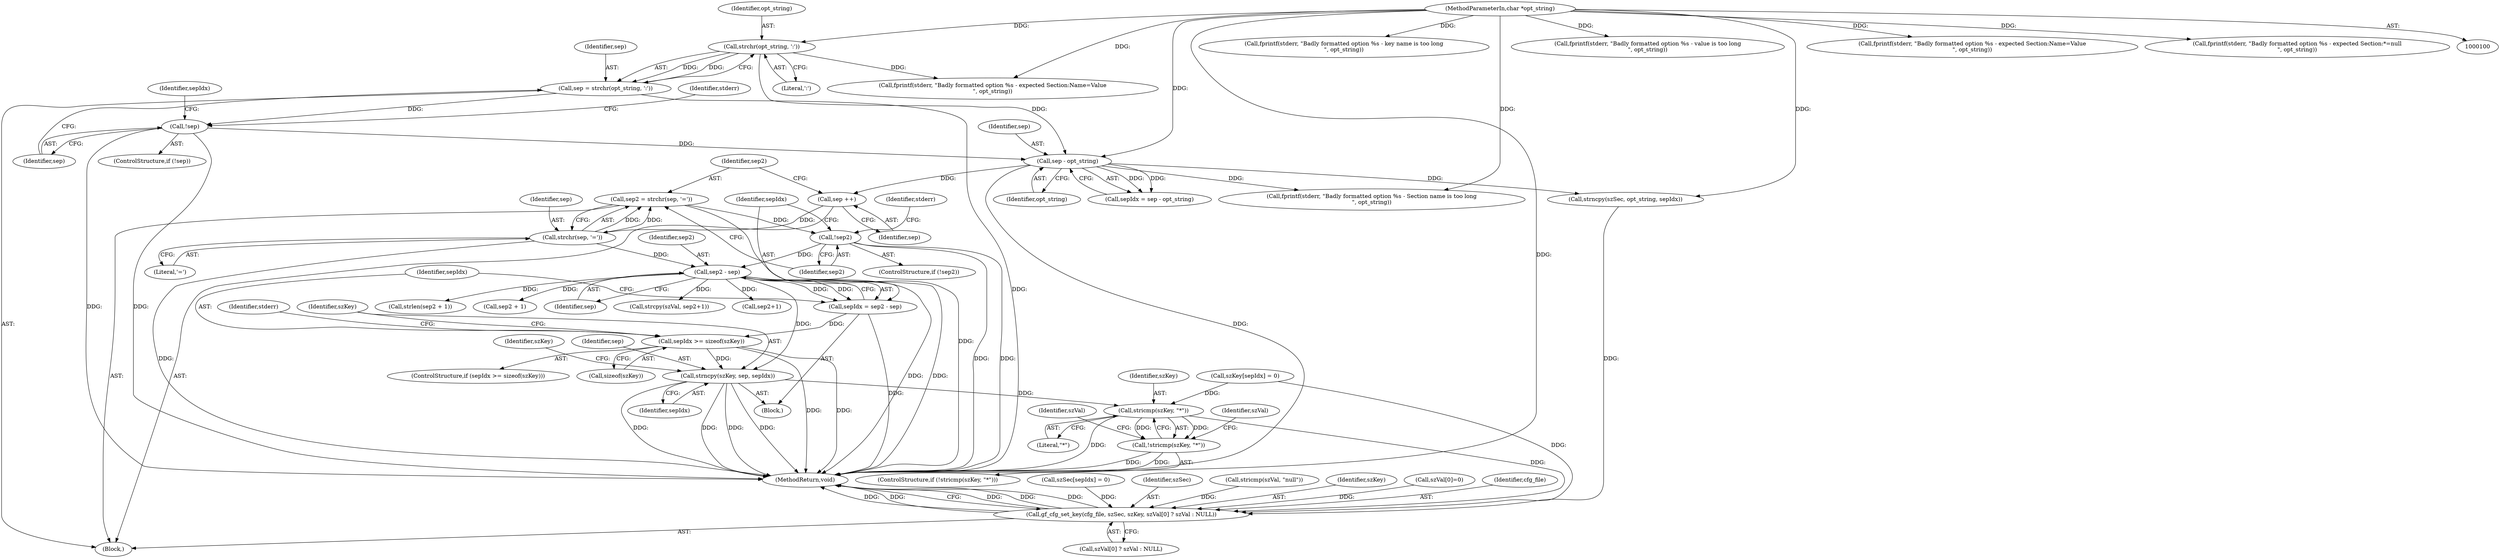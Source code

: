digraph "0_gpac_35ab4475a7df9b2a4bcab235e379c0c3ec543658_2@API" {
"1000173" [label="(Call,sepIdx >= sizeof(szKey))"];
"1000167" [label="(Call,sepIdx = sep2 - sep)"];
"1000169" [label="(Call,sep2 - sep)"];
"1000157" [label="(Call,!sep2)"];
"1000151" [label="(Call,sep2 = strchr(sep, '='))"];
"1000153" [label="(Call,strchr(sep, '='))"];
"1000149" [label="(Call,sep ++)"];
"1000126" [label="(Call,sep - opt_string)"];
"1000114" [label="(Call,!sep)"];
"1000108" [label="(Call,sep = strchr(opt_string, ':'))"];
"1000110" [label="(Call,strchr(opt_string, ':'))"];
"1000101" [label="(MethodParameterIn,char *opt_string)"];
"1000183" [label="(Call,strncpy(szKey, sep, sepIdx))"];
"1000213" [label="(Call,stricmp(szKey, \"*\"))"];
"1000212" [label="(Call,!stricmp(szKey, \"*\"))"];
"1000242" [label="(Call,gf_cfg_set_key(cfg_file, szSec, szKey, szVal[0] ? szVal : NULL))"];
"1000173" [label="(Call,sepIdx >= sizeof(szKey))"];
"1000161" [label="(Identifier,stderr)"];
"1000124" [label="(Call,sepIdx = sep - opt_string)"];
"1000194" [label="(Call,strlen(sep2 + 1))"];
"1000156" [label="(ControlStructure,if (!sep2))"];
"1000114" [label="(Call,!sep)"];
"1000128" [label="(Identifier,opt_string)"];
"1000168" [label="(Identifier,sepIdx)"];
"1000150" [label="(Identifier,sep)"];
"1000186" [label="(Identifier,sepIdx)"];
"1000252" [label="(MethodReturn,void)"];
"1000184" [label="(Identifier,szKey)"];
"1000118" [label="(Identifier,stderr)"];
"1000195" [label="(Call,sep2 + 1)"];
"1000152" [label="(Identifier,sep2)"];
"1000155" [label="(Literal,'=')"];
"1000115" [label="(Identifier,sep)"];
"1000125" [label="(Identifier,sepIdx)"];
"1000212" [label="(Call,!stricmp(szKey, \"*\"))"];
"1000174" [label="(Identifier,sepIdx)"];
"1000140" [label="(Call,strncpy(szSec, opt_string, sepIdx))"];
"1000110" [label="(Call,strchr(opt_string, ':'))"];
"1000187" [label="(Call,szKey[sepIdx] = 0)"];
"1000219" [label="(Identifier,szVal)"];
"1000211" [label="(ControlStructure,if (!stricmp(szKey, \"*\")))"];
"1000171" [label="(Identifier,sep)"];
"1000234" [label="(Identifier,szVal)"];
"1000214" [label="(Identifier,szKey)"];
"1000157" [label="(Call,!sep2)"];
"1000183" [label="(Call,strncpy(szKey, sep, sepIdx))"];
"1000127" [label="(Identifier,sep)"];
"1000126" [label="(Call,sep - opt_string)"];
"1000108" [label="(Call,sep = strchr(opt_string, ':'))"];
"1000178" [label="(Call,fprintf(stderr, \"Badly formatted option %s - key name is too long\n\", opt_string))"];
"1000144" [label="(Call,szSec[sepIdx] = 0)"];
"1000201" [label="(Call,fprintf(stderr, \"Badly formatted option %s - value is too long\n\", opt_string))"];
"1000117" [label="(Call,fprintf(stderr, \"Badly formatted option %s - expected Section:Name=Value\n\", opt_string))"];
"1000244" [label="(Identifier,szSec)"];
"1000189" [label="(Identifier,szKey)"];
"1000213" [label="(Call,stricmp(szKey, \"*\"))"];
"1000233" [label="(Call,stricmp(szVal, \"null\"))"];
"1000170" [label="(Identifier,sep2)"];
"1000135" [label="(Call,fprintf(stderr, \"Badly formatted option %s - Section name is too long\n\", opt_string))"];
"1000112" [label="(Literal,':')"];
"1000111" [label="(Identifier,opt_string)"];
"1000101" [label="(MethodParameterIn,char *opt_string)"];
"1000245" [label="(Identifier,szKey)"];
"1000242" [label="(Call,gf_cfg_set_key(cfg_file, szSec, szKey, szVal[0] ? szVal : NULL))"];
"1000215" [label="(Literal,\"*\")"];
"1000237" [label="(Call,szVal[0]=0)"];
"1000206" [label="(Call,strcpy(szVal, sep2+1))"];
"1000175" [label="(Call,sizeof(szKey))"];
"1000158" [label="(Identifier,sep2)"];
"1000102" [label="(Block,)"];
"1000153" [label="(Call,strchr(sep, '='))"];
"1000149" [label="(Call,sep ++)"];
"1000113" [label="(ControlStructure,if (!sep))"];
"1000109" [label="(Identifier,sep)"];
"1000243" [label="(Identifier,cfg_file)"];
"1000154" [label="(Identifier,sep)"];
"1000208" [label="(Call,sep2+1)"];
"1000172" [label="(ControlStructure,if (sepIdx >= sizeof(szKey)))"];
"1000160" [label="(Call,fprintf(stderr, \"Badly formatted option %s - expected Section:Name=Value\n\", opt_string))"];
"1000179" [label="(Identifier,stderr)"];
"1000246" [label="(Call,szVal[0] ? szVal : NULL)"];
"1000222" [label="(Call,fprintf(stderr, \"Badly formatted option %s - expected Section:*=null\n\", opt_string))"];
"1000167" [label="(Call,sepIdx = sep2 - sep)"];
"1000185" [label="(Identifier,sep)"];
"1000151" [label="(Call,sep2 = strchr(sep, '='))"];
"1000169" [label="(Call,sep2 - sep)"];
"1000165" [label="(Block,)"];
"1000173" -> "1000172"  [label="AST: "];
"1000173" -> "1000175"  [label="CFG: "];
"1000174" -> "1000173"  [label="AST: "];
"1000175" -> "1000173"  [label="AST: "];
"1000179" -> "1000173"  [label="CFG: "];
"1000184" -> "1000173"  [label="CFG: "];
"1000173" -> "1000252"  [label="DDG: "];
"1000173" -> "1000252"  [label="DDG: "];
"1000167" -> "1000173"  [label="DDG: "];
"1000173" -> "1000183"  [label="DDG: "];
"1000167" -> "1000165"  [label="AST: "];
"1000167" -> "1000169"  [label="CFG: "];
"1000168" -> "1000167"  [label="AST: "];
"1000169" -> "1000167"  [label="AST: "];
"1000174" -> "1000167"  [label="CFG: "];
"1000167" -> "1000252"  [label="DDG: "];
"1000169" -> "1000167"  [label="DDG: "];
"1000169" -> "1000167"  [label="DDG: "];
"1000169" -> "1000171"  [label="CFG: "];
"1000170" -> "1000169"  [label="AST: "];
"1000171" -> "1000169"  [label="AST: "];
"1000169" -> "1000252"  [label="DDG: "];
"1000169" -> "1000252"  [label="DDG: "];
"1000157" -> "1000169"  [label="DDG: "];
"1000153" -> "1000169"  [label="DDG: "];
"1000169" -> "1000183"  [label="DDG: "];
"1000169" -> "1000194"  [label="DDG: "];
"1000169" -> "1000195"  [label="DDG: "];
"1000169" -> "1000206"  [label="DDG: "];
"1000169" -> "1000208"  [label="DDG: "];
"1000157" -> "1000156"  [label="AST: "];
"1000157" -> "1000158"  [label="CFG: "];
"1000158" -> "1000157"  [label="AST: "];
"1000161" -> "1000157"  [label="CFG: "];
"1000168" -> "1000157"  [label="CFG: "];
"1000157" -> "1000252"  [label="DDG: "];
"1000157" -> "1000252"  [label="DDG: "];
"1000151" -> "1000157"  [label="DDG: "];
"1000151" -> "1000102"  [label="AST: "];
"1000151" -> "1000153"  [label="CFG: "];
"1000152" -> "1000151"  [label="AST: "];
"1000153" -> "1000151"  [label="AST: "];
"1000158" -> "1000151"  [label="CFG: "];
"1000151" -> "1000252"  [label="DDG: "];
"1000153" -> "1000151"  [label="DDG: "];
"1000153" -> "1000151"  [label="DDG: "];
"1000153" -> "1000155"  [label="CFG: "];
"1000154" -> "1000153"  [label="AST: "];
"1000155" -> "1000153"  [label="AST: "];
"1000153" -> "1000252"  [label="DDG: "];
"1000149" -> "1000153"  [label="DDG: "];
"1000149" -> "1000102"  [label="AST: "];
"1000149" -> "1000150"  [label="CFG: "];
"1000150" -> "1000149"  [label="AST: "];
"1000152" -> "1000149"  [label="CFG: "];
"1000126" -> "1000149"  [label="DDG: "];
"1000126" -> "1000124"  [label="AST: "];
"1000126" -> "1000128"  [label="CFG: "];
"1000127" -> "1000126"  [label="AST: "];
"1000128" -> "1000126"  [label="AST: "];
"1000124" -> "1000126"  [label="CFG: "];
"1000126" -> "1000252"  [label="DDG: "];
"1000126" -> "1000124"  [label="DDG: "];
"1000126" -> "1000124"  [label="DDG: "];
"1000114" -> "1000126"  [label="DDG: "];
"1000110" -> "1000126"  [label="DDG: "];
"1000101" -> "1000126"  [label="DDG: "];
"1000126" -> "1000135"  [label="DDG: "];
"1000126" -> "1000140"  [label="DDG: "];
"1000114" -> "1000113"  [label="AST: "];
"1000114" -> "1000115"  [label="CFG: "];
"1000115" -> "1000114"  [label="AST: "];
"1000118" -> "1000114"  [label="CFG: "];
"1000125" -> "1000114"  [label="CFG: "];
"1000114" -> "1000252"  [label="DDG: "];
"1000114" -> "1000252"  [label="DDG: "];
"1000108" -> "1000114"  [label="DDG: "];
"1000108" -> "1000102"  [label="AST: "];
"1000108" -> "1000110"  [label="CFG: "];
"1000109" -> "1000108"  [label="AST: "];
"1000110" -> "1000108"  [label="AST: "];
"1000115" -> "1000108"  [label="CFG: "];
"1000108" -> "1000252"  [label="DDG: "];
"1000110" -> "1000108"  [label="DDG: "];
"1000110" -> "1000108"  [label="DDG: "];
"1000110" -> "1000112"  [label="CFG: "];
"1000111" -> "1000110"  [label="AST: "];
"1000112" -> "1000110"  [label="AST: "];
"1000101" -> "1000110"  [label="DDG: "];
"1000110" -> "1000117"  [label="DDG: "];
"1000101" -> "1000100"  [label="AST: "];
"1000101" -> "1000252"  [label="DDG: "];
"1000101" -> "1000117"  [label="DDG: "];
"1000101" -> "1000135"  [label="DDG: "];
"1000101" -> "1000140"  [label="DDG: "];
"1000101" -> "1000160"  [label="DDG: "];
"1000101" -> "1000178"  [label="DDG: "];
"1000101" -> "1000201"  [label="DDG: "];
"1000101" -> "1000222"  [label="DDG: "];
"1000183" -> "1000165"  [label="AST: "];
"1000183" -> "1000186"  [label="CFG: "];
"1000184" -> "1000183"  [label="AST: "];
"1000185" -> "1000183"  [label="AST: "];
"1000186" -> "1000183"  [label="AST: "];
"1000189" -> "1000183"  [label="CFG: "];
"1000183" -> "1000252"  [label="DDG: "];
"1000183" -> "1000252"  [label="DDG: "];
"1000183" -> "1000252"  [label="DDG: "];
"1000183" -> "1000252"  [label="DDG: "];
"1000183" -> "1000213"  [label="DDG: "];
"1000213" -> "1000212"  [label="AST: "];
"1000213" -> "1000215"  [label="CFG: "];
"1000214" -> "1000213"  [label="AST: "];
"1000215" -> "1000213"  [label="AST: "];
"1000212" -> "1000213"  [label="CFG: "];
"1000213" -> "1000252"  [label="DDG: "];
"1000213" -> "1000212"  [label="DDG: "];
"1000213" -> "1000212"  [label="DDG: "];
"1000187" -> "1000213"  [label="DDG: "];
"1000213" -> "1000242"  [label="DDG: "];
"1000212" -> "1000211"  [label="AST: "];
"1000219" -> "1000212"  [label="CFG: "];
"1000234" -> "1000212"  [label="CFG: "];
"1000212" -> "1000252"  [label="DDG: "];
"1000212" -> "1000252"  [label="DDG: "];
"1000242" -> "1000102"  [label="AST: "];
"1000242" -> "1000246"  [label="CFG: "];
"1000243" -> "1000242"  [label="AST: "];
"1000244" -> "1000242"  [label="AST: "];
"1000245" -> "1000242"  [label="AST: "];
"1000246" -> "1000242"  [label="AST: "];
"1000252" -> "1000242"  [label="CFG: "];
"1000242" -> "1000252"  [label="DDG: "];
"1000242" -> "1000252"  [label="DDG: "];
"1000242" -> "1000252"  [label="DDG: "];
"1000242" -> "1000252"  [label="DDG: "];
"1000242" -> "1000252"  [label="DDG: "];
"1000140" -> "1000242"  [label="DDG: "];
"1000144" -> "1000242"  [label="DDG: "];
"1000187" -> "1000242"  [label="DDG: "];
"1000237" -> "1000242"  [label="DDG: "];
"1000233" -> "1000242"  [label="DDG: "];
}
